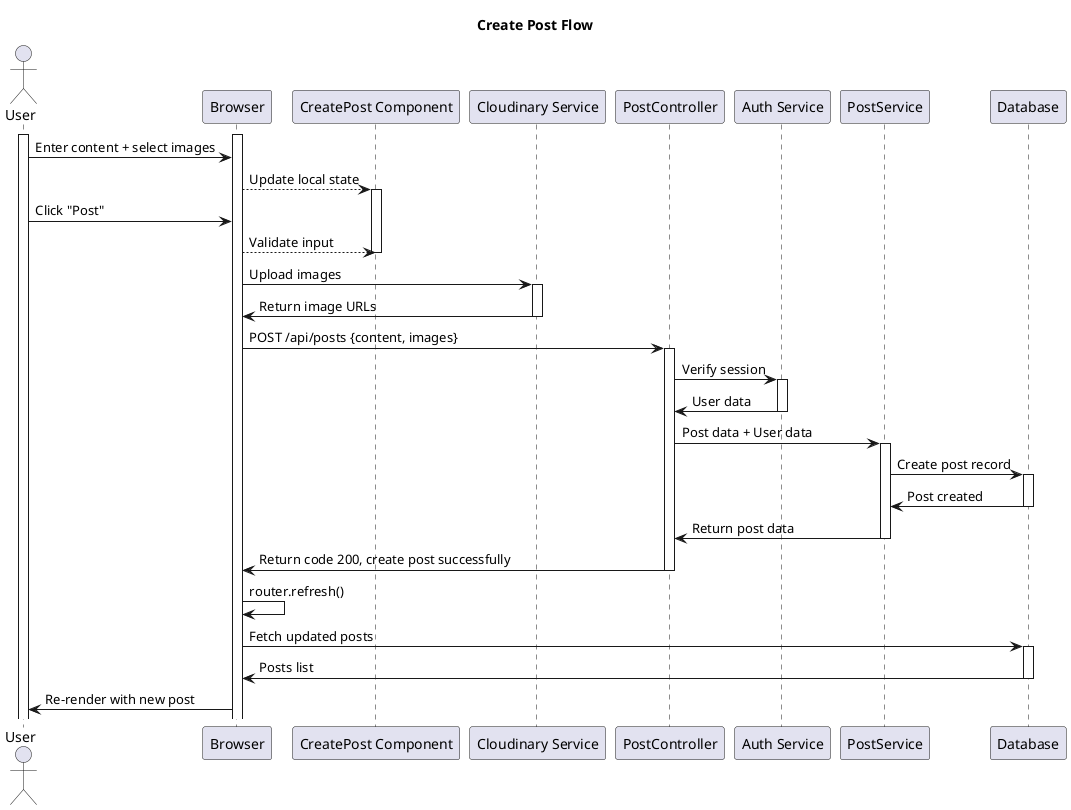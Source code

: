 @startuml
title Create Post Flow

actor User
participant Browser
participant "CreatePost Component" as CreatePost
participant "Cloudinary Service" as Cloudinary
participant "PostController" as PostController
participant "Auth Service" as AuthService
participant "PostService" as PostService
participant Database

activate User
activate Browser
User -> Browser: Enter content + select images

Browser --> CreatePost: Update local state
activate CreatePost
User -> Browser: Click "Post"
Browser --> CreatePost: Validate input
deactivate CreatePost
Browser -> Cloudinary: Upload images
activate Cloudinary
Cloudinary -> Browser: Return image URLs
deactivate Cloudinary
Browser -> PostController: POST /api/posts {content, images}
activate PostController
PostController -> AuthService: Verify session
activate AuthService
AuthService -> PostController: User data
deactivate AuthService
PostController -> PostService: Post data + User data
activate PostService
PostService -> Database: Create post record
activate Database
Database -> PostService: Post created
deactivate Database
PostService -> PostController: Return post data
deactivate PostService
PostController -> Browser: Return code 200, create post successfully
deactivate PostController
Browser -> Browser: router.refresh()
Browser -> Database: Fetch updated posts
activate Database
Database -> Browser: Posts list
deactivate Database
Browser -> User: Re-render with new post

@enduml